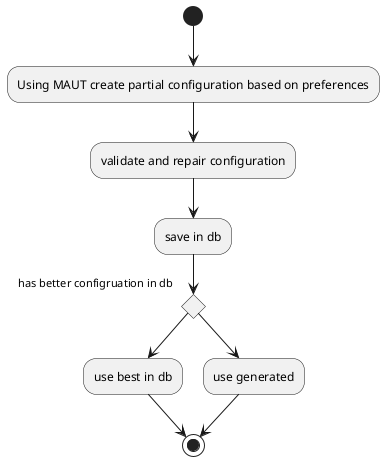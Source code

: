 @startuml

(*) --> "Using MAUT create partial configuration based on preferences"
--> validate and repair configuration
--> "save in db"

if "has better configruation in db" then
    -->"use best in db"
     --> (*)
else
    --> "use generated"
     --> (*)
endif
   
@enduml